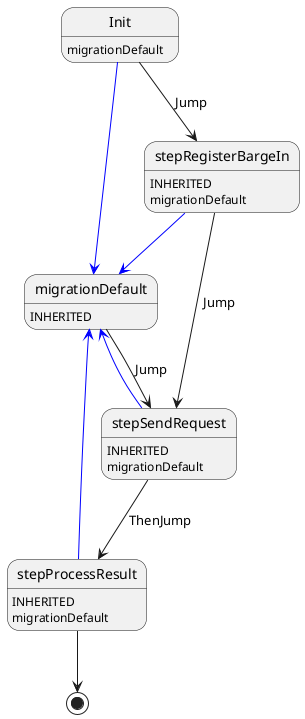 @startuml
Init : migrationDefault
Init -[#blue]-> migrationDefault
Init --> stepRegisterBargeIn : Jump
migrationDefault : INHERITED
migrationDefault --> stepSendRequest : Jump
stepRegisterBargeIn : INHERITED
stepRegisterBargeIn : migrationDefault
stepRegisterBargeIn -[#blue]-> migrationDefault
stepRegisterBargeIn --> stepSendRequest : Jump
stepSendRequest : INHERITED
stepSendRequest : migrationDefault
stepSendRequest -[#blue]-> migrationDefault
stepSendRequest --> stepProcessResult : ThenJump
stepProcessResult : INHERITED
stepProcessResult : migrationDefault
stepProcessResult -[#blue]-> migrationDefault
stepProcessResult --> [*]
@enduml
